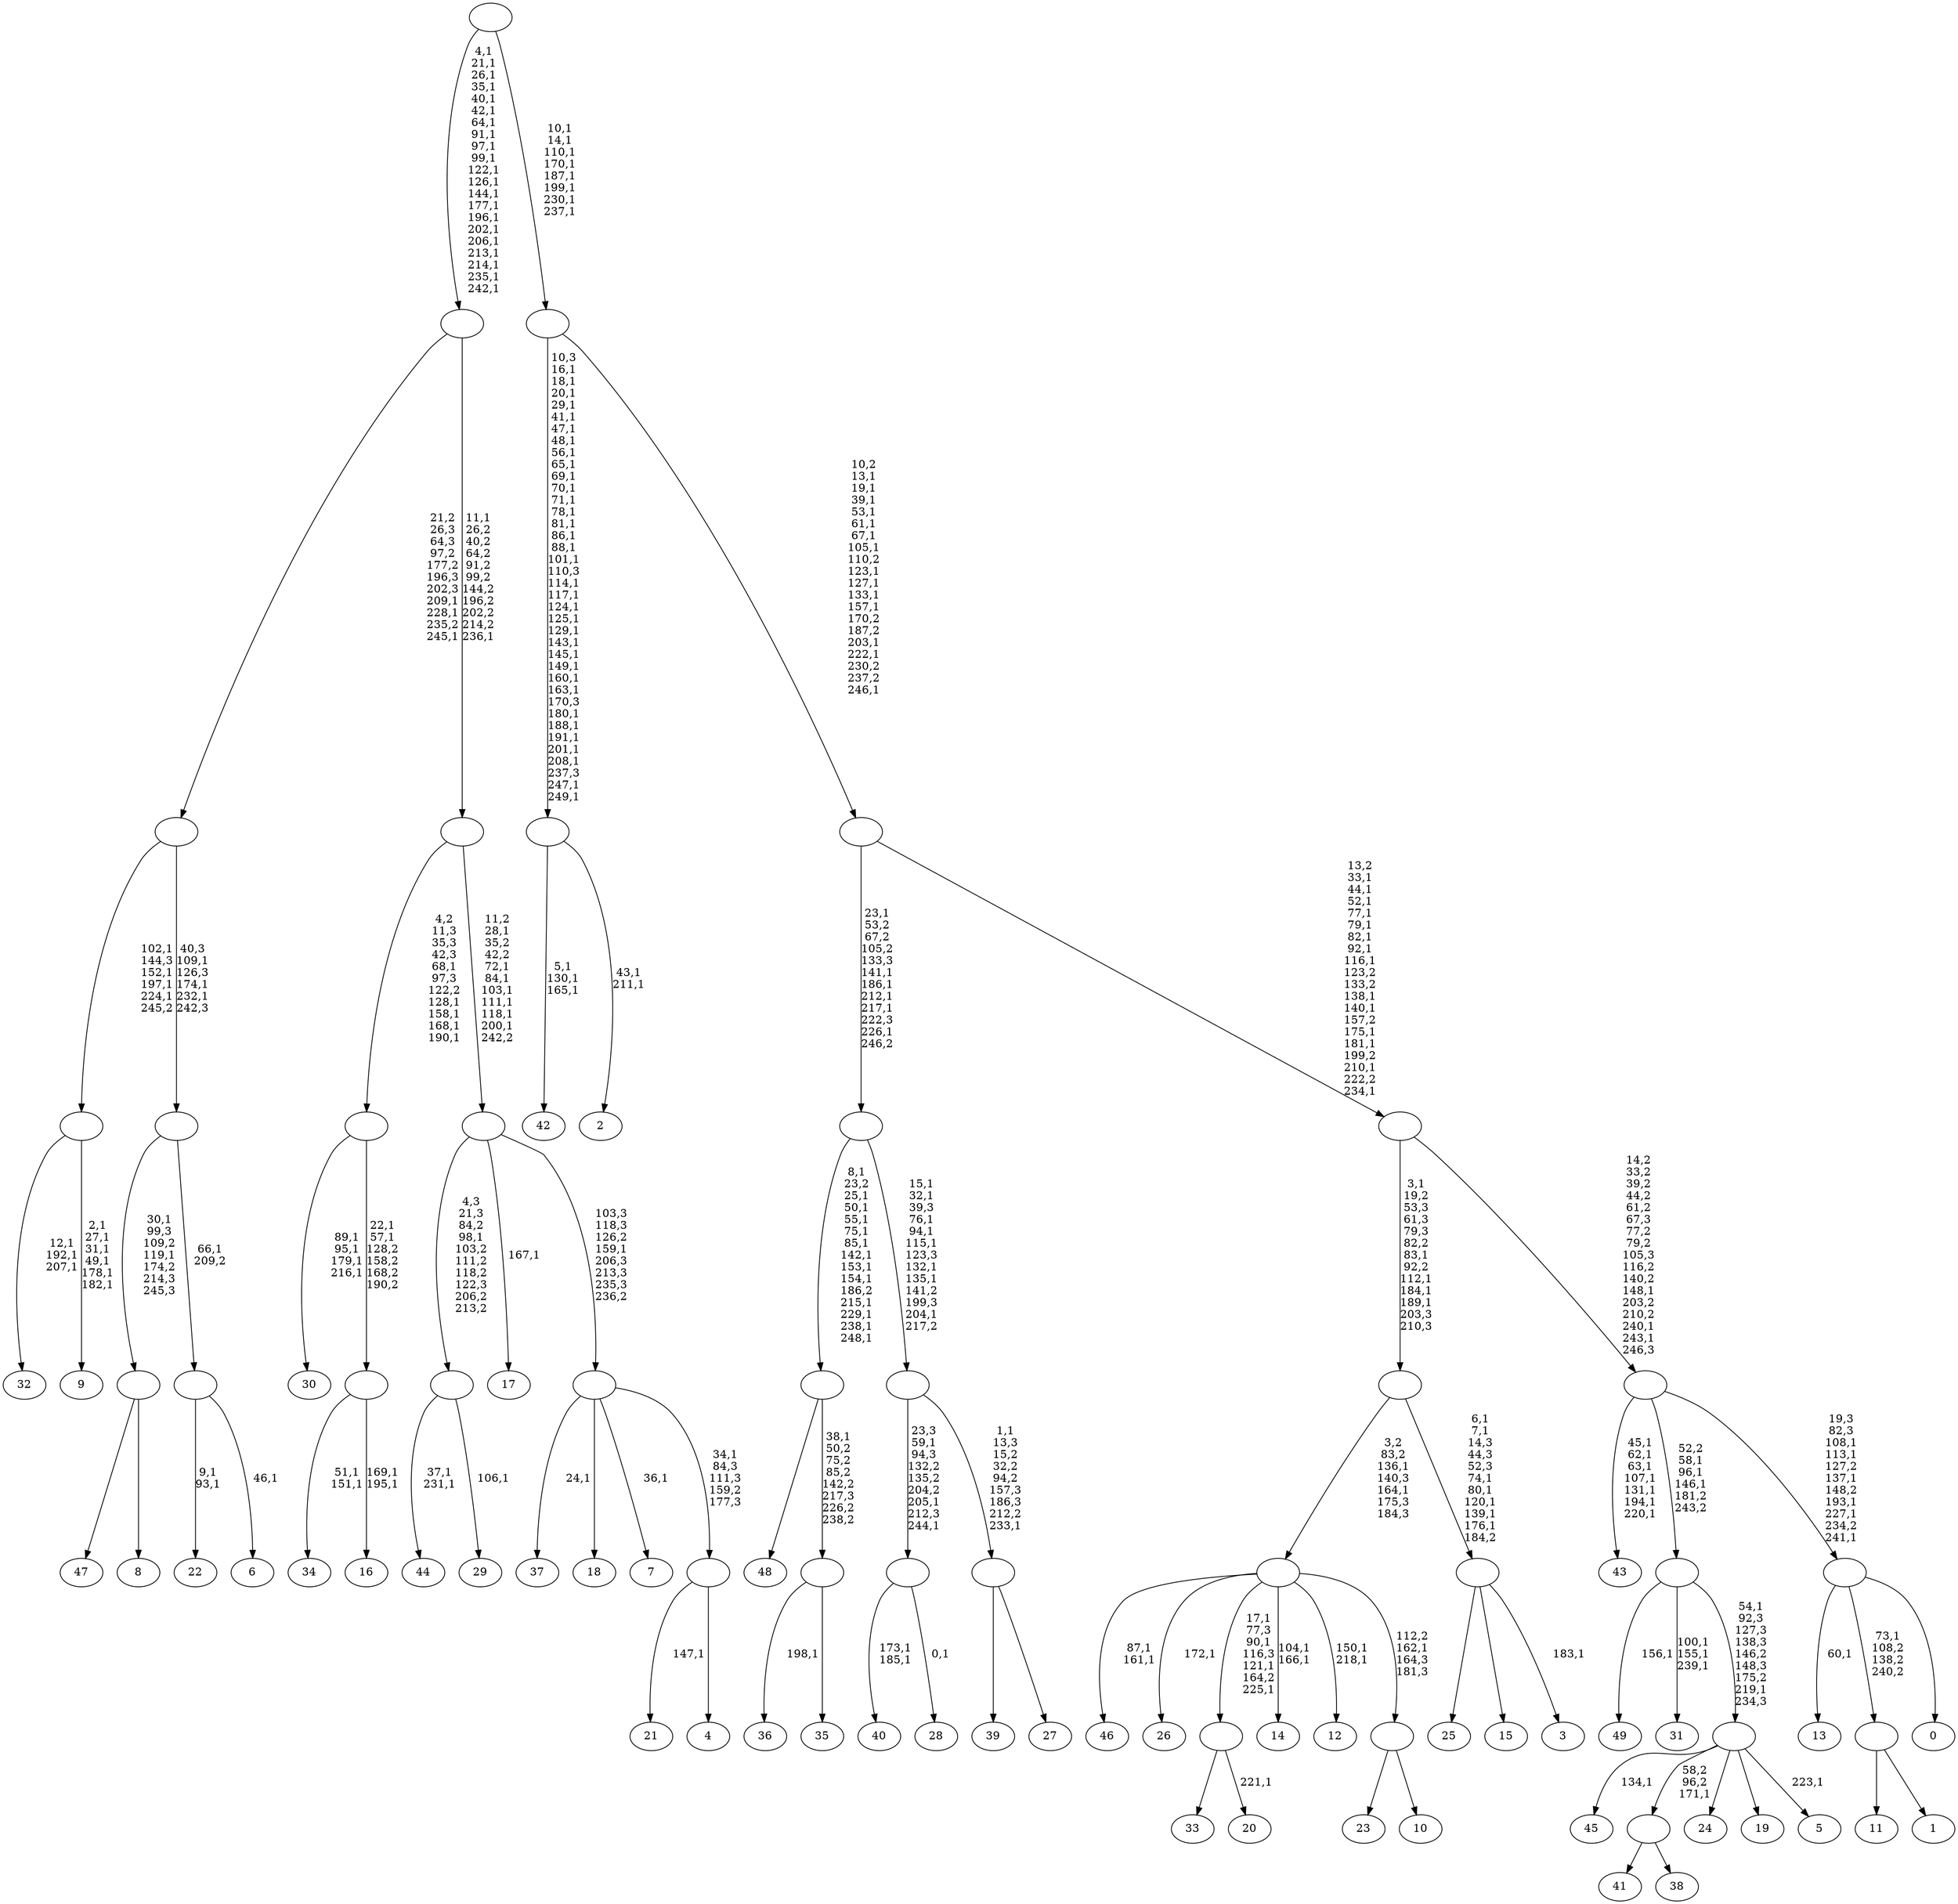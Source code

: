 digraph T {
	300 [label="49"]
	298 [label="48"]
	297 [label="47"]
	296 [label="46"]
	293 [label="45"]
	291 [label="44"]
	288 [label="43"]
	280 [label="42"]
	276 [label="41"]
	275 [label="40"]
	272 [label="39"]
	271 [label="38"]
	270 [label=""]
	269 [label="37"]
	267 [label="36"]
	265 [label="35"]
	264 [label=""]
	263 [label=""]
	250 [label="34"]
	247 [label="33"]
	246 [label="32"]
	242 [label="31"]
	238 [label="30"]
	233 [label="29"]
	231 [label=""]
	230 [label="28"]
	228 [label=""]
	225 [label="27"]
	224 [label=""]
	222 [label=""]
	214 [label=""]
	208 [label="26"]
	206 [label="25"]
	205 [label="24"]
	204 [label="23"]
	203 [label="22"]
	200 [label="21"]
	198 [label="20"]
	196 [label=""]
	192 [label="19"]
	191 [label="18"]
	190 [label="17"]
	188 [label="16"]
	185 [label=""]
	183 [label=""]
	178 [label="15"]
	177 [label="14"]
	174 [label="13"]
	172 [label="12"]
	169 [label="11"]
	168 [label="10"]
	167 [label=""]
	166 [label=""]
	164 [label="9"]
	157 [label=""]
	153 [label="8"]
	152 [label=""]
	150 [label="7"]
	148 [label="6"]
	146 [label=""]
	145 [label=""]
	142 [label=""]
	139 [label="5"]
	137 [label=""]
	135 [label=""]
	132 [label="4"]
	131 [label=""]
	130 [label=""]
	129 [label=""]
	122 [label=""]
	120 [label=""]
	99 [label="3"]
	97 [label=""]
	90 [label=""]
	85 [label="2"]
	82 [label=""]
	48 [label="1"]
	47 [label=""]
	46 [label="0"]
	45 [label=""]
	39 [label=""]
	36 [label=""]
	22 [label=""]
	8 [label=""]
	0 [label=""]
	270 -> 276 [label=""]
	270 -> 271 [label=""]
	264 -> 267 [label="198,1"]
	264 -> 265 [label=""]
	263 -> 298 [label=""]
	263 -> 264 [label="38,1\n50,2\n75,2\n85,2\n142,2\n217,3\n226,2\n238,2"]
	231 -> 233 [label="106,1"]
	231 -> 291 [label="37,1\n231,1"]
	228 -> 230 [label="0,1"]
	228 -> 275 [label="173,1\n185,1"]
	224 -> 272 [label=""]
	224 -> 225 [label=""]
	222 -> 224 [label="1,1\n13,3\n15,2\n32,2\n94,2\n157,3\n186,3\n212,2\n233,1"]
	222 -> 228 [label="23,3\n59,1\n94,3\n132,2\n135,2\n204,2\n205,1\n212,3\n244,1"]
	214 -> 222 [label="15,1\n32,1\n39,3\n76,1\n94,1\n115,1\n123,3\n132,1\n135,1\n141,2\n199,3\n204,1\n217,2"]
	214 -> 263 [label="8,1\n23,2\n25,1\n50,1\n55,1\n75,1\n85,1\n142,1\n153,1\n154,1\n186,2\n215,1\n229,1\n238,1\n248,1"]
	196 -> 198 [label="221,1"]
	196 -> 247 [label=""]
	185 -> 188 [label="169,1\n195,1"]
	185 -> 250 [label="51,1\n151,1"]
	183 -> 185 [label="22,1\n57,1\n128,2\n158,2\n168,2\n190,2"]
	183 -> 238 [label="89,1\n95,1\n179,1\n216,1"]
	167 -> 204 [label=""]
	167 -> 168 [label=""]
	166 -> 172 [label="150,1\n218,1"]
	166 -> 177 [label="104,1\n166,1"]
	166 -> 196 [label="17,1\n77,3\n90,1\n116,3\n121,1\n164,2\n225,1"]
	166 -> 208 [label="172,1"]
	166 -> 296 [label="87,1\n161,1"]
	166 -> 167 [label="112,2\n162,1\n164,3\n181,3"]
	157 -> 164 [label="2,1\n27,1\n31,1\n49,1\n178,1\n182,1"]
	157 -> 246 [label="12,1\n192,1\n207,1"]
	152 -> 297 [label=""]
	152 -> 153 [label=""]
	146 -> 148 [label="46,1"]
	146 -> 203 [label="9,1\n93,1"]
	145 -> 152 [label="30,1\n99,3\n109,2\n119,1\n174,2\n214,3\n245,3"]
	145 -> 146 [label="66,1\n209,2"]
	142 -> 145 [label="40,3\n109,1\n126,3\n174,1\n232,1\n242,3"]
	142 -> 157 [label="102,1\n144,3\n152,1\n197,1\n224,1\n245,2"]
	137 -> 139 [label="223,1"]
	137 -> 293 [label="134,1"]
	137 -> 270 [label="58,2\n96,2\n171,1"]
	137 -> 205 [label=""]
	137 -> 192 [label=""]
	135 -> 137 [label="54,1\n92,3\n127,3\n138,3\n146,2\n148,3\n175,2\n219,1\n234,3"]
	135 -> 242 [label="100,1\n155,1\n239,1"]
	135 -> 300 [label="156,1"]
	131 -> 200 [label="147,1"]
	131 -> 132 [label=""]
	130 -> 150 [label="36,1"]
	130 -> 269 [label="24,1"]
	130 -> 191 [label=""]
	130 -> 131 [label="34,1\n84,3\n111,3\n159,2\n177,3"]
	129 -> 190 [label="167,1"]
	129 -> 231 [label="4,3\n21,3\n84,2\n98,1\n103,2\n111,2\n118,2\n122,3\n206,2\n213,2"]
	129 -> 130 [label="103,3\n118,3\n126,2\n159,1\n206,3\n213,3\n235,3\n236,2"]
	122 -> 129 [label="11,2\n28,1\n35,2\n42,2\n72,1\n84,1\n103,1\n111,1\n118,1\n200,1\n242,2"]
	122 -> 183 [label="4,2\n11,3\n35,3\n42,3\n68,1\n97,3\n122,2\n128,1\n158,1\n168,1\n190,1"]
	120 -> 122 [label="11,1\n26,2\n40,2\n64,2\n91,2\n99,2\n144,2\n196,2\n202,2\n214,2\n236,1"]
	120 -> 142 [label="21,2\n26,3\n64,3\n97,2\n177,2\n196,3\n202,3\n209,1\n228,1\n235,2\n245,1"]
	97 -> 99 [label="183,1"]
	97 -> 206 [label=""]
	97 -> 178 [label=""]
	90 -> 97 [label="6,1\n7,1\n14,3\n44,3\n52,3\n74,1\n80,1\n120,1\n139,1\n176,1\n184,2"]
	90 -> 166 [label="3,2\n83,2\n136,1\n140,3\n164,1\n175,3\n184,3"]
	82 -> 85 [label="43,1\n211,1"]
	82 -> 280 [label="5,1\n130,1\n165,1"]
	47 -> 169 [label=""]
	47 -> 48 [label=""]
	45 -> 174 [label="60,1"]
	45 -> 47 [label="73,1\n108,2\n138,2\n240,2"]
	45 -> 46 [label=""]
	39 -> 45 [label="19,3\n82,3\n108,1\n113,1\n127,2\n137,1\n148,2\n193,1\n227,1\n234,2\n241,1"]
	39 -> 135 [label="52,2\n58,1\n96,1\n146,1\n181,2\n243,2"]
	39 -> 288 [label="45,1\n62,1\n63,1\n107,1\n131,1\n194,1\n220,1"]
	36 -> 39 [label="14,2\n33,2\n39,2\n44,2\n61,2\n67,3\n77,2\n79,2\n105,3\n116,2\n140,2\n148,1\n203,2\n210,2\n240,1\n243,1\n246,3"]
	36 -> 90 [label="3,1\n19,2\n53,3\n61,3\n79,3\n82,2\n83,1\n92,2\n112,1\n184,1\n189,1\n203,3\n210,3"]
	22 -> 36 [label="13,2\n33,1\n44,1\n52,1\n77,1\n79,1\n82,1\n92,1\n116,1\n123,2\n133,2\n138,1\n140,1\n157,2\n175,1\n181,1\n199,2\n210,1\n222,2\n234,1"]
	22 -> 214 [label="23,1\n53,2\n67,2\n105,2\n133,3\n141,1\n186,1\n212,1\n217,1\n222,3\n226,1\n246,2"]
	8 -> 22 [label="10,2\n13,1\n19,1\n39,1\n53,1\n61,1\n67,1\n105,1\n110,2\n123,1\n127,1\n133,1\n157,1\n170,2\n187,2\n203,1\n222,1\n230,2\n237,2\n246,1"]
	8 -> 82 [label="10,3\n16,1\n18,1\n20,1\n29,1\n41,1\n47,1\n48,1\n56,1\n65,1\n69,1\n70,1\n71,1\n78,1\n81,1\n86,1\n88,1\n101,1\n110,3\n114,1\n117,1\n124,1\n125,1\n129,1\n143,1\n145,1\n149,1\n160,1\n163,1\n170,3\n180,1\n188,1\n191,1\n201,1\n208,1\n237,3\n247,1\n249,1"]
	0 -> 8 [label="10,1\n14,1\n110,1\n170,1\n187,1\n199,1\n230,1\n237,1"]
	0 -> 120 [label="4,1\n21,1\n26,1\n35,1\n40,1\n42,1\n64,1\n91,1\n97,1\n99,1\n122,1\n126,1\n144,1\n177,1\n196,1\n202,1\n206,1\n213,1\n214,1\n235,1\n242,1"]
}
